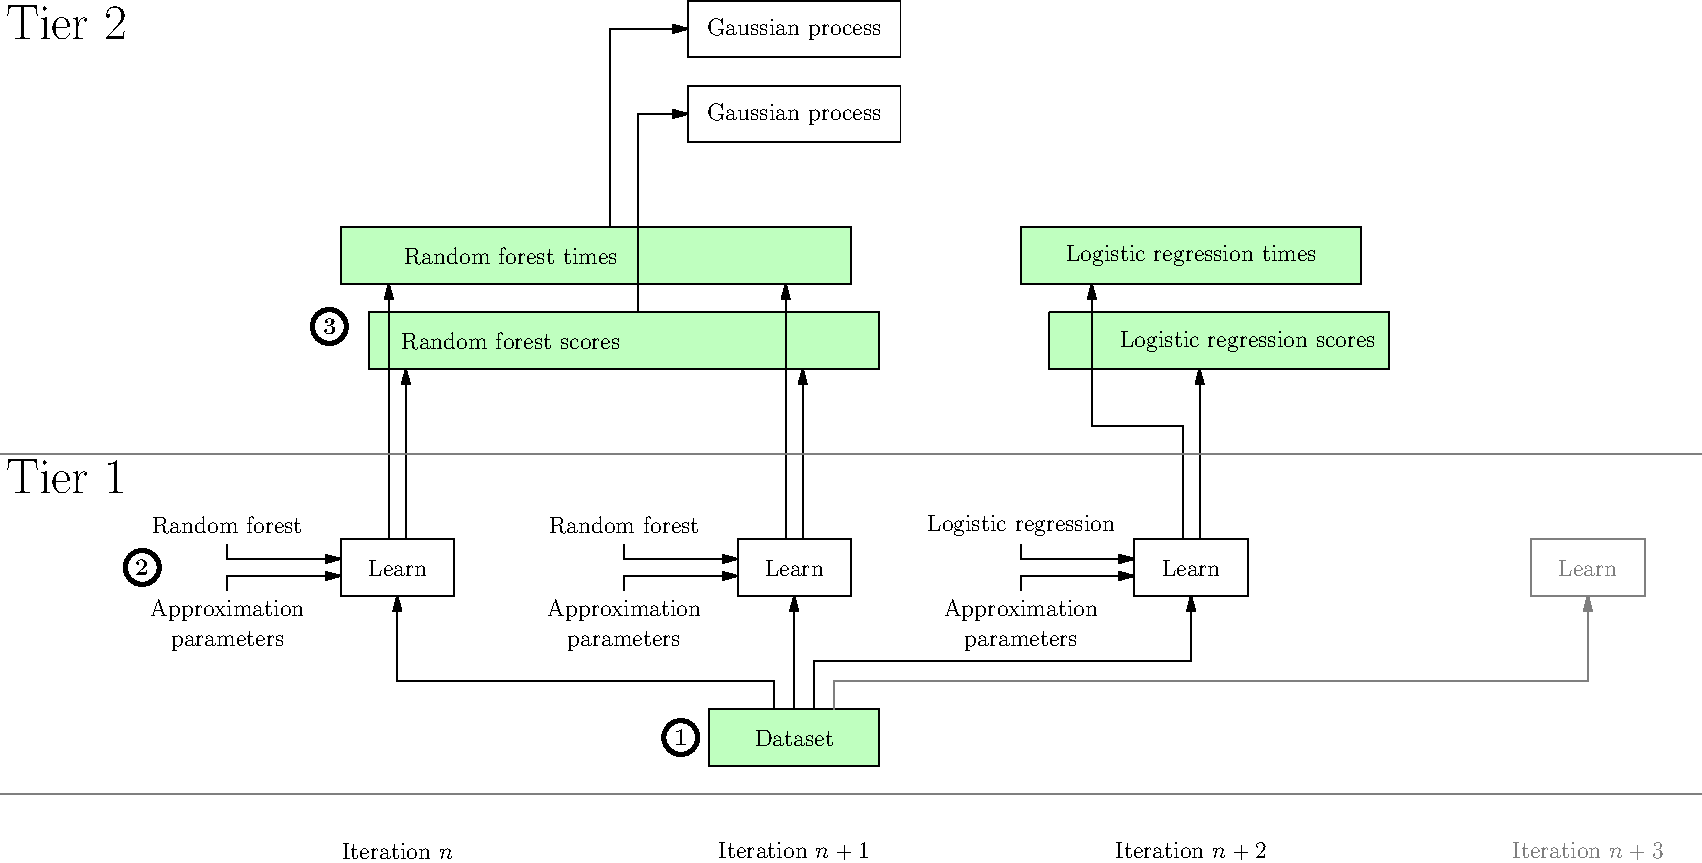 real u = 1cm;

void drawBox(string s, pair p, real w, real h, bool bg=false, pen bgcolor=white, pen content=black) {
    label(s, p, content);

    path box = (p.x-w/2, p.y-h/2)--(p.x+w/2, p.y-h/2)--(p.x+w/2, p.y+h/2)--(p.x-w/2, p.y+h/2)--cycle;

    if (bg)
        fill(box, bgcolor);

    draw(box, content);
}

void drawBox(string s, pair tl, pair br, bool bg=false, pen bgcolor=white, pen content=black) {
    drawBox(s, ((tl.x+br.x)/2,(tl.y+br.y)/2), br.x-tl.x, tl.y-br.y, bg, bgcolor, content);
}

void drawAlgo(string algo, pair p) {
    drawBox("Learn", p, 2u, 1u);
    add(pack(Label("" + algo)), (p.x-3u, p.y+0.75u));
    add(pack(Label("Approximation"), Label("parameters")), (p.x-3u, p.y-0.75u));

    draw((p.x-3u, p.y+0.4u)--(p.x-3u, p.y+0.15u)--(p.x-1u, p.y+0.15u), EndArrow);
    draw((p.x-3u, p.y-0.4u)--(p.x-3u, p.y-0.15u)--(p.x-1u, p.y-0.15u), EndArrow);
}

drawBox("Dataset", (0,0), 3u, 1u, true, green+white+white);
drawAlgo("Random forest", (-7u,3u));
drawAlgo("Random forest", (0,3u));
drawAlgo("Logistic regression", (7u,3u));
draw((-0.35u,0.5u)--(-0.35u, 1u)--(-7u,1u)--(-7u,2.5u), EndArrow);
draw((0,0.5u)--(0,2.5u), EndArrow);
draw((0.35u,0.5u)--(0.35u, 1.35u)--(7u,1.35u)--(7u,2.5u), EndArrow);
draw((0.7u,0.5u)--(0.7u, 1u)--(14u,1u)--(14u,2.5u), grey, EndArrow);

// time/score datasets
real yTime = 8.5u;
real yScore = 7u;
//drawBox("", (0.5u,yScore), 17u,1u, true, green+white+white);
//drawBox("", (-0.5u,yTime), 17u,1u, true, green+white+white);


drawBox("", (-8u,9u), (1u, 8u), true, green+white+white);
drawBox("", (-7.5u,7.5u), (1.5u, 6.5u), true, green+white+white);
label("Random forest times", (-5u,yTime));
label("Random forest scores", (-5u,yScore));

drawBox("", (4u, 9u), (10u,8u), true, green+white+white);
drawBox("", (4.5u, 7.5u), (10.5u,6.5u), true, green+white+white);
label("Logistic regression times", (7u,yTime));
label("Logistic regression scores", (8u,yScore));


// algo to time/score
draw((-7.15u,3.5u)--(-7.15u,yTime-0.5u), EndArrow);
draw((-6.85u,3.5u)--(-6.85u,yScore-0.5u), EndArrow);

draw((-0.15u,3.5u)--(-0.15u,yTime-0.5u), EndArrow);
draw((0.15u,3.5u)--(0.15u,yScore-0.5u), EndArrow);

draw((6.85u,3.5u)--(6.85u,5.5u)--(5.25u,5.5u)--(5.25u,yTime-0.5u), EndArrow);
draw((7.15u,3.5u)--(7.15u,yScore-0.5u), EndArrow);


// gps
real yGP1 = 12.5u;
real yGP2 = 11u;
drawBox("Gaussian process", (0,yGP1), 3.75u, 1u);
drawBox("Gaussian process", (0,yGP2), 3.75u, 1u);
draw((-3.25u,yTime+0.5u)--(-3.25u,yGP1)--(-1.875u,yGP1), EndArrow);
draw((-2.75u,yScore+0.5u)--(-2.75u,yGP2)--(-1.875u,yGP2), EndArrow);


// scheduler
/*drawBox("Scheduler", (7u, 11.75u), 2.5u, 1u);
draw((1.875u,yGP1)--(2.5u,yGP1)--(2.5u,11.9u)--(5.75u,11.9u), EndArrow);
draw((1.875u,yGP2)--(2.5u,yGP2)--(2.5u,11.6u)--(5.75u,11.6u), EndArrow);


draw((8.25u, 11.9u)--(10.5u, 11.9u)--(10.5u,3.15u)--(13u,3.15u), EndArrow);
draw((8.25u, 11.6u)--(10.2u, 11.6u)--(10.2u,2.85u)--(13u,2.85u), EndArrow);

//add(pack(Label("Approximation"), Label("parameters")), (9u, 10u));
label("Approximation", (10.2u,10.2u), W);
label("parameters", (10.2u,9.8u), W);
label("Algorithm", (10.5u, 10u), E);*/

drawBox("Learn", (14u, 3u), 2u, 1u, false, white, grey);




// tiers
draw((-14u,-1u)--(16u,-1u), gray);
draw((-14u,5u)--(16u,5u), gray); 
label("{\huge Tier 1}", (-14u,5u), SE);
label("{\huge Tier 2}", (-14u,13u), SE);

label("Iteration $n$", (-7u,-2u));
label("Iteration $n+1$", (0u,-2u));
label("Iteration $n+2$", (7u,-2u));
label("Iteration $n+3$", (14u,-2u),grey);

void drawNumber(string n, pair p) {
    draw(shift(p)*scale(0.3u)*unitcircle, linewidth(2));
    label("\textbf{"+n+"}", p);
}

drawNumber("1", (-2u,0u));
drawNumber("2", (-11.5u,3u));
drawNumber("3", (-8.2 u,7.25u));
/*drawNumber("4", (-4u,11.75u));
drawNumber("5", (7u,13u));
drawNumber("6", (11.5u,11u));
drawNumber("7", (13u,4u));*/
